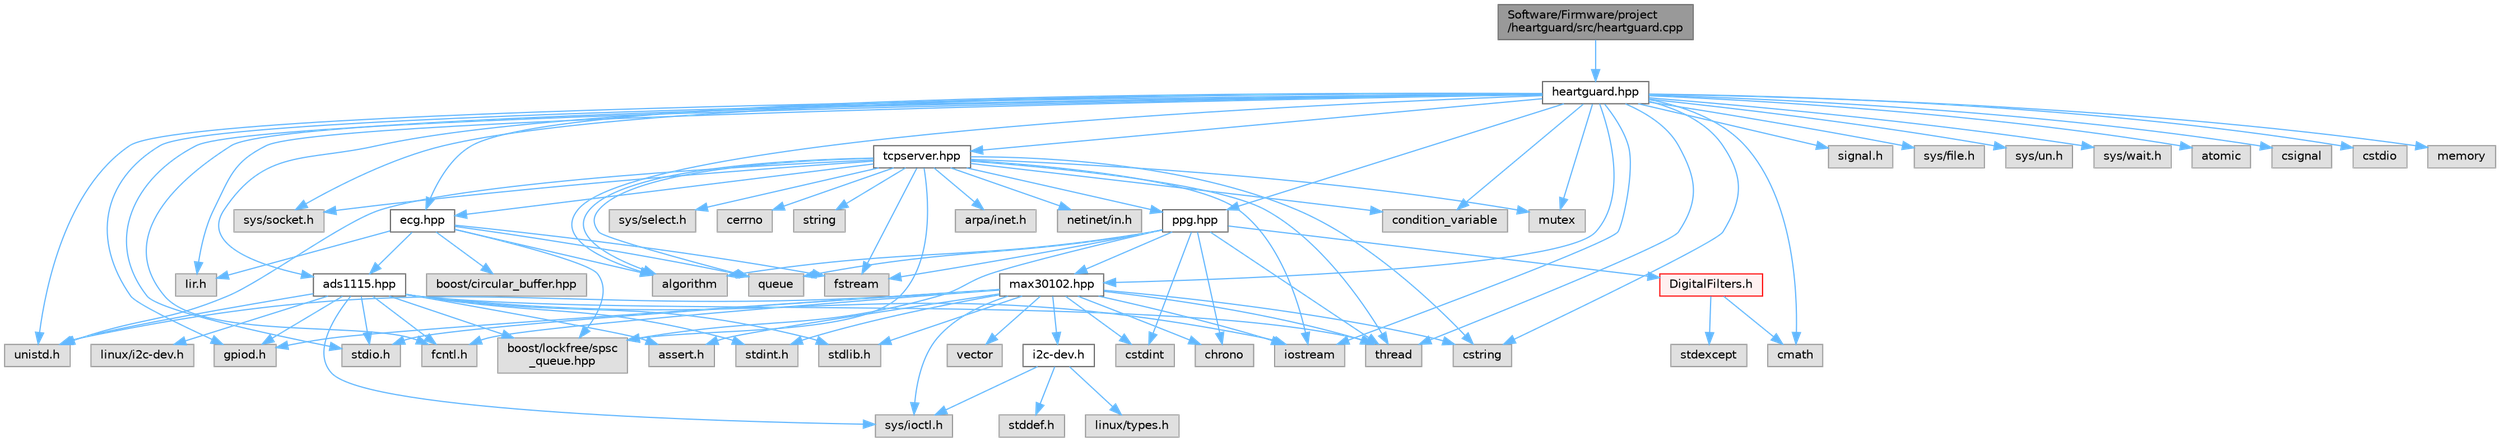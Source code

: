 digraph "Software/Firmware/project/heartguard/src/heartguard.cpp"
{
 // LATEX_PDF_SIZE
  bgcolor="transparent";
  edge [fontname=Helvetica,fontsize=10,labelfontname=Helvetica,labelfontsize=10];
  node [fontname=Helvetica,fontsize=10,shape=box,height=0.2,width=0.4];
  Node1 [id="Node000001",label="Software/Firmware/project\l/heartguard/src/heartguard.cpp",height=0.2,width=0.4,color="gray40", fillcolor="grey60", style="filled", fontcolor="black",tooltip=" "];
  Node1 -> Node2 [id="edge94_Node000001_Node000002",color="steelblue1",style="solid",tooltip=" "];
  Node2 [id="Node000002",label="heartguard.hpp",height=0.2,width=0.4,color="grey40", fillcolor="white", style="filled",URL="$heartguard_8hpp.html",tooltip=" "];
  Node2 -> Node3 [id="edge95_Node000002_Node000003",color="steelblue1",style="solid",tooltip=" "];
  Node3 [id="Node000003",label="fcntl.h",height=0.2,width=0.4,color="grey60", fillcolor="#E0E0E0", style="filled",tooltip=" "];
  Node2 -> Node4 [id="edge96_Node000002_Node000004",color="steelblue1",style="solid",tooltip=" "];
  Node4 [id="Node000004",label="gpiod.h",height=0.2,width=0.4,color="grey60", fillcolor="#E0E0E0", style="filled",tooltip=" "];
  Node2 -> Node5 [id="edge97_Node000002_Node000005",color="steelblue1",style="solid",tooltip=" "];
  Node5 [id="Node000005",label="signal.h",height=0.2,width=0.4,color="grey60", fillcolor="#E0E0E0", style="filled",tooltip=" "];
  Node2 -> Node6 [id="edge98_Node000002_Node000006",color="steelblue1",style="solid",tooltip=" "];
  Node6 [id="Node000006",label="stdio.h",height=0.2,width=0.4,color="grey60", fillcolor="#E0E0E0", style="filled",tooltip=" "];
  Node2 -> Node7 [id="edge99_Node000002_Node000007",color="steelblue1",style="solid",tooltip=" "];
  Node7 [id="Node000007",label="sys/file.h",height=0.2,width=0.4,color="grey60", fillcolor="#E0E0E0", style="filled",tooltip=" "];
  Node2 -> Node8 [id="edge100_Node000002_Node000008",color="steelblue1",style="solid",tooltip=" "];
  Node8 [id="Node000008",label="sys/socket.h",height=0.2,width=0.4,color="grey60", fillcolor="#E0E0E0", style="filled",tooltip=" "];
  Node2 -> Node9 [id="edge101_Node000002_Node000009",color="steelblue1",style="solid",tooltip=" "];
  Node9 [id="Node000009",label="sys/un.h",height=0.2,width=0.4,color="grey60", fillcolor="#E0E0E0", style="filled",tooltip=" "];
  Node2 -> Node10 [id="edge102_Node000002_Node000010",color="steelblue1",style="solid",tooltip=" "];
  Node10 [id="Node000010",label="sys/wait.h",height=0.2,width=0.4,color="grey60", fillcolor="#E0E0E0", style="filled",tooltip=" "];
  Node2 -> Node11 [id="edge103_Node000002_Node000011",color="steelblue1",style="solid",tooltip=" "];
  Node11 [id="Node000011",label="unistd.h",height=0.2,width=0.4,color="grey60", fillcolor="#E0E0E0", style="filled",tooltip=" "];
  Node2 -> Node12 [id="edge104_Node000002_Node000012",color="steelblue1",style="solid",tooltip=" "];
  Node12 [id="Node000012",label="algorithm",height=0.2,width=0.4,color="grey60", fillcolor="#E0E0E0", style="filled",tooltip=" "];
  Node2 -> Node13 [id="edge105_Node000002_Node000013",color="steelblue1",style="solid",tooltip=" "];
  Node13 [id="Node000013",label="atomic",height=0.2,width=0.4,color="grey60", fillcolor="#E0E0E0", style="filled",tooltip=" "];
  Node2 -> Node14 [id="edge106_Node000002_Node000014",color="steelblue1",style="solid",tooltip=" "];
  Node14 [id="Node000014",label="cmath",height=0.2,width=0.4,color="grey60", fillcolor="#E0E0E0", style="filled",tooltip=" "];
  Node2 -> Node15 [id="edge107_Node000002_Node000015",color="steelblue1",style="solid",tooltip=" "];
  Node15 [id="Node000015",label="condition_variable",height=0.2,width=0.4,color="grey60", fillcolor="#E0E0E0", style="filled",tooltip=" "];
  Node2 -> Node16 [id="edge108_Node000002_Node000016",color="steelblue1",style="solid",tooltip=" "];
  Node16 [id="Node000016",label="csignal",height=0.2,width=0.4,color="grey60", fillcolor="#E0E0E0", style="filled",tooltip=" "];
  Node2 -> Node17 [id="edge109_Node000002_Node000017",color="steelblue1",style="solid",tooltip=" "];
  Node17 [id="Node000017",label="cstdio",height=0.2,width=0.4,color="grey60", fillcolor="#E0E0E0", style="filled",tooltip=" "];
  Node2 -> Node18 [id="edge110_Node000002_Node000018",color="steelblue1",style="solid",tooltip=" "];
  Node18 [id="Node000018",label="cstring",height=0.2,width=0.4,color="grey60", fillcolor="#E0E0E0", style="filled",tooltip=" "];
  Node2 -> Node19 [id="edge111_Node000002_Node000019",color="steelblue1",style="solid",tooltip=" "];
  Node19 [id="Node000019",label="iostream",height=0.2,width=0.4,color="grey60", fillcolor="#E0E0E0", style="filled",tooltip=" "];
  Node2 -> Node20 [id="edge112_Node000002_Node000020",color="steelblue1",style="solid",tooltip=" "];
  Node20 [id="Node000020",label="memory",height=0.2,width=0.4,color="grey60", fillcolor="#E0E0E0", style="filled",tooltip=" "];
  Node2 -> Node21 [id="edge113_Node000002_Node000021",color="steelblue1",style="solid",tooltip=" "];
  Node21 [id="Node000021",label="mutex",height=0.2,width=0.4,color="grey60", fillcolor="#E0E0E0", style="filled",tooltip=" "];
  Node2 -> Node22 [id="edge114_Node000002_Node000022",color="steelblue1",style="solid",tooltip=" "];
  Node22 [id="Node000022",label="thread",height=0.2,width=0.4,color="grey60", fillcolor="#E0E0E0", style="filled",tooltip=" "];
  Node2 -> Node23 [id="edge115_Node000002_Node000023",color="steelblue1",style="solid",tooltip=" "];
  Node23 [id="Node000023",label="Iir.h",height=0.2,width=0.4,color="grey60", fillcolor="#E0E0E0", style="filled",tooltip=" "];
  Node2 -> Node24 [id="edge116_Node000002_Node000024",color="steelblue1",style="solid",tooltip=" "];
  Node24 [id="Node000024",label="ads1115.hpp",height=0.2,width=0.4,color="grey40", fillcolor="white", style="filled",URL="$ads1115_8hpp.html",tooltip=" "];
  Node24 -> Node25 [id="edge117_Node000024_Node000025",color="steelblue1",style="solid",tooltip=" "];
  Node25 [id="Node000025",label="assert.h",height=0.2,width=0.4,color="grey60", fillcolor="#E0E0E0", style="filled",tooltip=" "];
  Node24 -> Node3 [id="edge118_Node000024_Node000003",color="steelblue1",style="solid",tooltip=" "];
  Node24 -> Node4 [id="edge119_Node000024_Node000004",color="steelblue1",style="solid",tooltip=" "];
  Node24 -> Node26 [id="edge120_Node000024_Node000026",color="steelblue1",style="solid",tooltip=" "];
  Node26 [id="Node000026",label="linux/i2c-dev.h",height=0.2,width=0.4,color="grey60", fillcolor="#E0E0E0", style="filled",tooltip=" "];
  Node24 -> Node27 [id="edge121_Node000024_Node000027",color="steelblue1",style="solid",tooltip=" "];
  Node27 [id="Node000027",label="stdint.h",height=0.2,width=0.4,color="grey60", fillcolor="#E0E0E0", style="filled",tooltip=" "];
  Node24 -> Node6 [id="edge122_Node000024_Node000006",color="steelblue1",style="solid",tooltip=" "];
  Node24 -> Node28 [id="edge123_Node000024_Node000028",color="steelblue1",style="solid",tooltip=" "];
  Node28 [id="Node000028",label="stdlib.h",height=0.2,width=0.4,color="grey60", fillcolor="#E0E0E0", style="filled",tooltip=" "];
  Node24 -> Node29 [id="edge124_Node000024_Node000029",color="steelblue1",style="solid",tooltip=" "];
  Node29 [id="Node000029",label="sys/ioctl.h",height=0.2,width=0.4,color="grey60", fillcolor="#E0E0E0", style="filled",tooltip=" "];
  Node24 -> Node11 [id="edge125_Node000024_Node000011",color="steelblue1",style="solid",tooltip=" "];
  Node24 -> Node30 [id="edge126_Node000024_Node000030",color="steelblue1",style="solid",tooltip=" "];
  Node30 [id="Node000030",label="boost/lockfree/spsc\l_queue.hpp",height=0.2,width=0.4,color="grey60", fillcolor="#E0E0E0", style="filled",tooltip=" "];
  Node24 -> Node19 [id="edge127_Node000024_Node000019",color="steelblue1",style="solid",tooltip=" "];
  Node24 -> Node22 [id="edge128_Node000024_Node000022",color="steelblue1",style="solid",tooltip=" "];
  Node2 -> Node31 [id="edge129_Node000002_Node000031",color="steelblue1",style="solid",tooltip=" "];
  Node31 [id="Node000031",label="ecg.hpp",height=0.2,width=0.4,color="grey40", fillcolor="white", style="filled",URL="$ecg_8hpp.html",tooltip=" "];
  Node31 -> Node12 [id="edge130_Node000031_Node000012",color="steelblue1",style="solid",tooltip=" "];
  Node31 -> Node32 [id="edge131_Node000031_Node000032",color="steelblue1",style="solid",tooltip=" "];
  Node32 [id="Node000032",label="boost/circular_buffer.hpp",height=0.2,width=0.4,color="grey60", fillcolor="#E0E0E0", style="filled",tooltip=" "];
  Node31 -> Node30 [id="edge132_Node000031_Node000030",color="steelblue1",style="solid",tooltip=" "];
  Node31 -> Node33 [id="edge133_Node000031_Node000033",color="steelblue1",style="solid",tooltip=" "];
  Node33 [id="Node000033",label="fstream",height=0.2,width=0.4,color="grey60", fillcolor="#E0E0E0", style="filled",tooltip=" "];
  Node31 -> Node34 [id="edge134_Node000031_Node000034",color="steelblue1",style="solid",tooltip=" "];
  Node34 [id="Node000034",label="queue",height=0.2,width=0.4,color="grey60", fillcolor="#E0E0E0", style="filled",tooltip=" "];
  Node31 -> Node23 [id="edge135_Node000031_Node000023",color="steelblue1",style="solid",tooltip=" "];
  Node31 -> Node24 [id="edge136_Node000031_Node000024",color="steelblue1",style="solid",tooltip=" "];
  Node2 -> Node35 [id="edge137_Node000002_Node000035",color="steelblue1",style="solid",tooltip=" "];
  Node35 [id="Node000035",label="max30102.hpp",height=0.2,width=0.4,color="grey40", fillcolor="white", style="filled",URL="$max30102_8hpp.html",tooltip=" "];
  Node35 -> Node25 [id="edge138_Node000035_Node000025",color="steelblue1",style="solid",tooltip=" "];
  Node35 -> Node3 [id="edge139_Node000035_Node000003",color="steelblue1",style="solid",tooltip=" "];
  Node35 -> Node4 [id="edge140_Node000035_Node000004",color="steelblue1",style="solid",tooltip=" "];
  Node35 -> Node27 [id="edge141_Node000035_Node000027",color="steelblue1",style="solid",tooltip=" "];
  Node35 -> Node6 [id="edge142_Node000035_Node000006",color="steelblue1",style="solid",tooltip=" "];
  Node35 -> Node28 [id="edge143_Node000035_Node000028",color="steelblue1",style="solid",tooltip=" "];
  Node35 -> Node29 [id="edge144_Node000035_Node000029",color="steelblue1",style="solid",tooltip=" "];
  Node35 -> Node11 [id="edge145_Node000035_Node000011",color="steelblue1",style="solid",tooltip=" "];
  Node35 -> Node36 [id="edge146_Node000035_Node000036",color="steelblue1",style="solid",tooltip=" "];
  Node36 [id="Node000036",label="chrono",height=0.2,width=0.4,color="grey60", fillcolor="#E0E0E0", style="filled",tooltip=" "];
  Node35 -> Node37 [id="edge147_Node000035_Node000037",color="steelblue1",style="solid",tooltip=" "];
  Node37 [id="Node000037",label="cstdint",height=0.2,width=0.4,color="grey60", fillcolor="#E0E0E0", style="filled",tooltip=" "];
  Node35 -> Node18 [id="edge148_Node000035_Node000018",color="steelblue1",style="solid",tooltip=" "];
  Node35 -> Node19 [id="edge149_Node000035_Node000019",color="steelblue1",style="solid",tooltip=" "];
  Node35 -> Node22 [id="edge150_Node000035_Node000022",color="steelblue1",style="solid",tooltip=" "];
  Node35 -> Node38 [id="edge151_Node000035_Node000038",color="steelblue1",style="solid",tooltip=" "];
  Node38 [id="Node000038",label="vector",height=0.2,width=0.4,color="grey60", fillcolor="#E0E0E0", style="filled",tooltip=" "];
  Node35 -> Node39 [id="edge152_Node000035_Node000039",color="steelblue1",style="solid",tooltip=" "];
  Node39 [id="Node000039",label="i2c-dev.h",height=0.2,width=0.4,color="grey40", fillcolor="white", style="filled",URL="$i2c-dev_8h.html",tooltip=" "];
  Node39 -> Node40 [id="edge153_Node000039_Node000040",color="steelblue1",style="solid",tooltip=" "];
  Node40 [id="Node000040",label="linux/types.h",height=0.2,width=0.4,color="grey60", fillcolor="#E0E0E0", style="filled",tooltip=" "];
  Node39 -> Node41 [id="edge154_Node000039_Node000041",color="steelblue1",style="solid",tooltip=" "];
  Node41 [id="Node000041",label="stddef.h",height=0.2,width=0.4,color="grey60", fillcolor="#E0E0E0", style="filled",tooltip=" "];
  Node39 -> Node29 [id="edge155_Node000039_Node000029",color="steelblue1",style="solid",tooltip=" "];
  Node2 -> Node42 [id="edge156_Node000002_Node000042",color="steelblue1",style="solid",tooltip=" "];
  Node42 [id="Node000042",label="ppg.hpp",height=0.2,width=0.4,color="grey40", fillcolor="white", style="filled",URL="$ppg_8hpp.html",tooltip=" "];
  Node42 -> Node12 [id="edge157_Node000042_Node000012",color="steelblue1",style="solid",tooltip=" "];
  Node42 -> Node30 [id="edge158_Node000042_Node000030",color="steelblue1",style="solid",tooltip=" "];
  Node42 -> Node36 [id="edge159_Node000042_Node000036",color="steelblue1",style="solid",tooltip=" "];
  Node42 -> Node37 [id="edge160_Node000042_Node000037",color="steelblue1",style="solid",tooltip=" "];
  Node42 -> Node33 [id="edge161_Node000042_Node000033",color="steelblue1",style="solid",tooltip=" "];
  Node42 -> Node34 [id="edge162_Node000042_Node000034",color="steelblue1",style="solid",tooltip=" "];
  Node42 -> Node22 [id="edge163_Node000042_Node000022",color="steelblue1",style="solid",tooltip=" "];
  Node42 -> Node43 [id="edge164_Node000042_Node000043",color="steelblue1",style="solid",tooltip=" "];
  Node43 [id="Node000043",label="DigitalFilters.h",height=0.2,width=0.4,color="red", fillcolor="#FFF0F0", style="filled",URL="$DigitalFilters_8h.html",tooltip=" "];
  Node43 -> Node14 [id="edge165_Node000043_Node000014",color="steelblue1",style="solid",tooltip=" "];
  Node43 -> Node44 [id="edge166_Node000043_Node000044",color="steelblue1",style="solid",tooltip=" "];
  Node44 [id="Node000044",label="stdexcept",height=0.2,width=0.4,color="grey60", fillcolor="#E0E0E0", style="filled",tooltip=" "];
  Node42 -> Node35 [id="edge167_Node000042_Node000035",color="steelblue1",style="solid",tooltip=" "];
  Node2 -> Node47 [id="edge168_Node000002_Node000047",color="steelblue1",style="solid",tooltip=" "];
  Node47 [id="Node000047",label="tcpserver.hpp",height=0.2,width=0.4,color="grey40", fillcolor="white", style="filled",URL="$tcpserver_8hpp.html",tooltip=" "];
  Node47 -> Node48 [id="edge169_Node000047_Node000048",color="steelblue1",style="solid",tooltip=" "];
  Node48 [id="Node000048",label="arpa/inet.h",height=0.2,width=0.4,color="grey60", fillcolor="#E0E0E0", style="filled",tooltip=" "];
  Node47 -> Node49 [id="edge170_Node000047_Node000049",color="steelblue1",style="solid",tooltip=" "];
  Node49 [id="Node000049",label="netinet/in.h",height=0.2,width=0.4,color="grey60", fillcolor="#E0E0E0", style="filled",tooltip=" "];
  Node47 -> Node50 [id="edge171_Node000047_Node000050",color="steelblue1",style="solid",tooltip=" "];
  Node50 [id="Node000050",label="sys/select.h",height=0.2,width=0.4,color="grey60", fillcolor="#E0E0E0", style="filled",tooltip=" "];
  Node47 -> Node8 [id="edge172_Node000047_Node000008",color="steelblue1",style="solid",tooltip=" "];
  Node47 -> Node11 [id="edge173_Node000047_Node000011",color="steelblue1",style="solid",tooltip=" "];
  Node47 -> Node12 [id="edge174_Node000047_Node000012",color="steelblue1",style="solid",tooltip=" "];
  Node47 -> Node30 [id="edge175_Node000047_Node000030",color="steelblue1",style="solid",tooltip=" "];
  Node47 -> Node51 [id="edge176_Node000047_Node000051",color="steelblue1",style="solid",tooltip=" "];
  Node51 [id="Node000051",label="cerrno",height=0.2,width=0.4,color="grey60", fillcolor="#E0E0E0", style="filled",tooltip=" "];
  Node47 -> Node15 [id="edge177_Node000047_Node000015",color="steelblue1",style="solid",tooltip=" "];
  Node47 -> Node18 [id="edge178_Node000047_Node000018",color="steelblue1",style="solid",tooltip=" "];
  Node47 -> Node33 [id="edge179_Node000047_Node000033",color="steelblue1",style="solid",tooltip=" "];
  Node47 -> Node19 [id="edge180_Node000047_Node000019",color="steelblue1",style="solid",tooltip=" "];
  Node47 -> Node21 [id="edge181_Node000047_Node000021",color="steelblue1",style="solid",tooltip=" "];
  Node47 -> Node34 [id="edge182_Node000047_Node000034",color="steelblue1",style="solid",tooltip=" "];
  Node47 -> Node52 [id="edge183_Node000047_Node000052",color="steelblue1",style="solid",tooltip=" "];
  Node52 [id="Node000052",label="string",height=0.2,width=0.4,color="grey60", fillcolor="#E0E0E0", style="filled",tooltip=" "];
  Node47 -> Node22 [id="edge184_Node000047_Node000022",color="steelblue1",style="solid",tooltip=" "];
  Node47 -> Node31 [id="edge185_Node000047_Node000031",color="steelblue1",style="solid",tooltip=" "];
  Node47 -> Node42 [id="edge186_Node000047_Node000042",color="steelblue1",style="solid",tooltip=" "];
}
